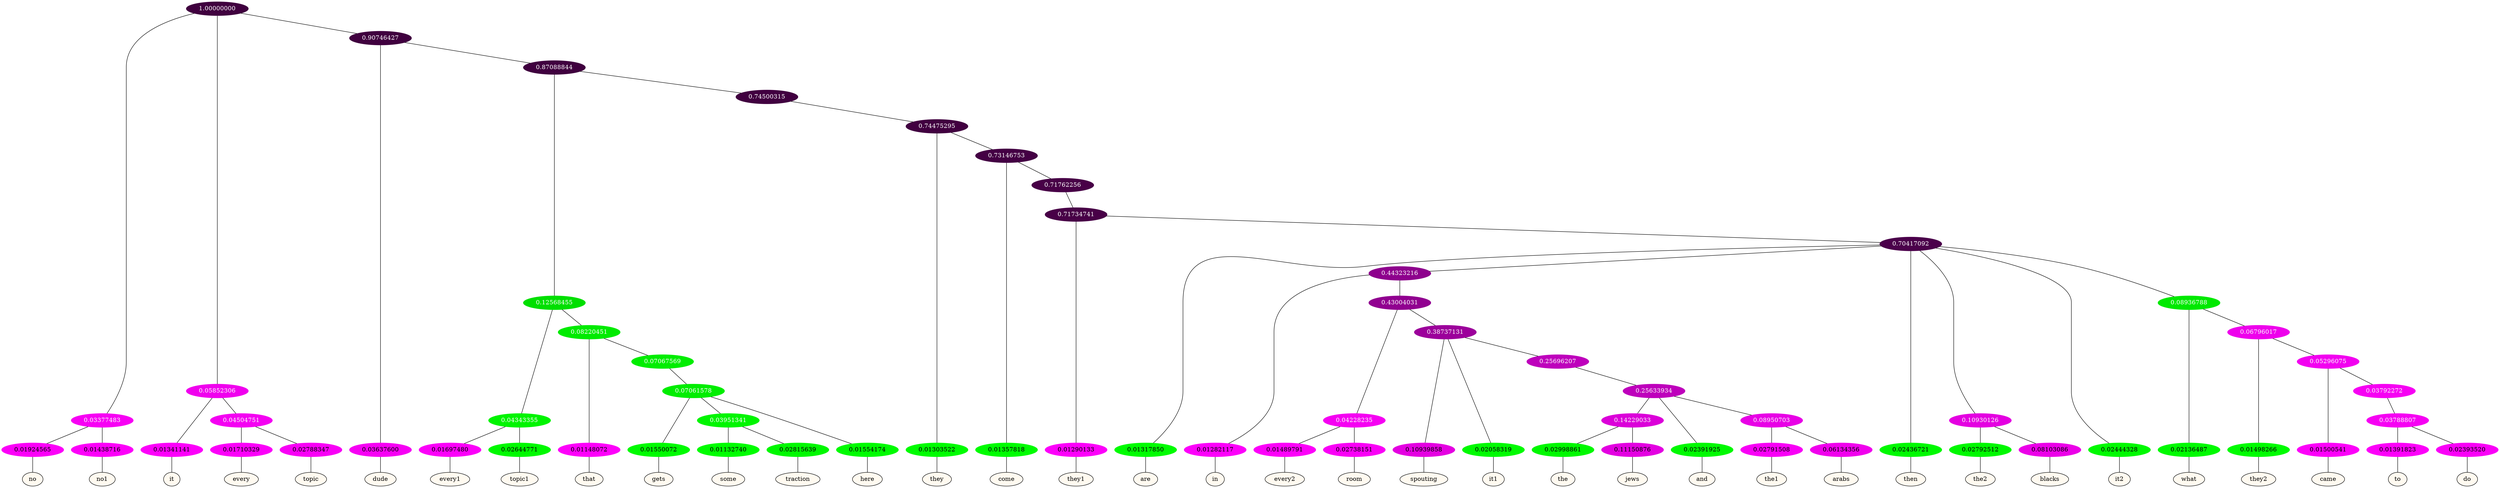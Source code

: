 graph {
	node [format=png height=0.15 nodesep=0.001 ordering=out overlap=prism overlap_scaling=0.01 ranksep=0.001 ratio=0.2 style=filled width=0.15]
	{
		rank=same
		a_w_4 [label=no color=black fillcolor=floralwhite style="filled,solid"]
		a_w_5 [label=no1 color=black fillcolor=floralwhite style="filled,solid"]
		a_w_6 [label=it color=black fillcolor=floralwhite style="filled,solid"]
		a_w_10 [label=every color=black fillcolor=floralwhite style="filled,solid"]
		a_w_11 [label=topic color=black fillcolor=floralwhite style="filled,solid"]
		a_w_8 [label=dude color=black fillcolor=floralwhite style="filled,solid"]
		a_w_17 [label=every1 color=black fillcolor=floralwhite style="filled,solid"]
		a_w_18 [label=topic1 color=black fillcolor=floralwhite style="filled,solid"]
		a_w_19 [label=that color=black fillcolor=floralwhite style="filled,solid"]
		a_w_26 [label=gets color=black fillcolor=floralwhite style="filled,solid"]
		a_w_30 [label=some color=black fillcolor=floralwhite style="filled,solid"]
		a_w_31 [label=traction color=black fillcolor=floralwhite style="filled,solid"]
		a_w_28 [label=here color=black fillcolor=floralwhite style="filled,solid"]
		a_w_21 [label=they color=black fillcolor=floralwhite style="filled,solid"]
		a_w_24 [label=come color=black fillcolor=floralwhite style="filled,solid"]
		a_w_32 [label=they1 color=black fillcolor=floralwhite style="filled,solid"]
		a_w_34 [label=are color=black fillcolor=floralwhite style="filled,solid"]
		a_w_40 [label=in color=black fillcolor=floralwhite style="filled,solid"]
		a_w_50 [label=every2 color=black fillcolor=floralwhite style="filled,solid"]
		a_w_51 [label=room color=black fillcolor=floralwhite style="filled,solid"]
		a_w_52 [label=spouting color=black fillcolor=floralwhite style="filled,solid"]
		a_w_53 [label=it1 color=black fillcolor=floralwhite style="filled,solid"]
		a_w_64 [label=the color=black fillcolor=floralwhite style="filled,solid"]
		a_w_65 [label=jews color=black fillcolor=floralwhite style="filled,solid"]
		a_w_60 [label=and color=black fillcolor=floralwhite style="filled,solid"]
		a_w_66 [label=the1 color=black fillcolor=floralwhite style="filled,solid"]
		a_w_67 [label=arabs color=black fillcolor=floralwhite style="filled,solid"]
		a_w_36 [label=then color=black fillcolor=floralwhite style="filled,solid"]
		a_w_42 [label=the2 color=black fillcolor=floralwhite style="filled,solid"]
		a_w_43 [label=blacks color=black fillcolor=floralwhite style="filled,solid"]
		a_w_38 [label=it2 color=black fillcolor=floralwhite style="filled,solid"]
		a_w_44 [label=what color=black fillcolor=floralwhite style="filled,solid"]
		a_w_48 [label=they2 color=black fillcolor=floralwhite style="filled,solid"]
		a_w_55 [label=came color=black fillcolor=floralwhite style="filled,solid"]
		a_w_62 [label=to color=black fillcolor=floralwhite style="filled,solid"]
		a_w_63 [label=do color=black fillcolor=floralwhite style="filled,solid"]
	}
	a_n_4 -- a_w_4
	a_n_5 -- a_w_5
	a_n_6 -- a_w_6
	a_n_10 -- a_w_10
	a_n_11 -- a_w_11
	a_n_8 -- a_w_8
	a_n_17 -- a_w_17
	a_n_18 -- a_w_18
	a_n_19 -- a_w_19
	a_n_26 -- a_w_26
	a_n_30 -- a_w_30
	a_n_31 -- a_w_31
	a_n_28 -- a_w_28
	a_n_21 -- a_w_21
	a_n_24 -- a_w_24
	a_n_32 -- a_w_32
	a_n_34 -- a_w_34
	a_n_40 -- a_w_40
	a_n_50 -- a_w_50
	a_n_51 -- a_w_51
	a_n_52 -- a_w_52
	a_n_53 -- a_w_53
	a_n_64 -- a_w_64
	a_n_65 -- a_w_65
	a_n_60 -- a_w_60
	a_n_66 -- a_w_66
	a_n_67 -- a_w_67
	a_n_36 -- a_w_36
	a_n_42 -- a_w_42
	a_n_43 -- a_w_43
	a_n_38 -- a_w_38
	a_n_44 -- a_w_44
	a_n_48 -- a_w_48
	a_n_55 -- a_w_55
	a_n_62 -- a_w_62
	a_n_63 -- a_w_63
	{
		rank=same
		a_n_4 [label=0.01924565 color="0.835 1.000 0.981" fontcolor=black]
		a_n_5 [label=0.01438716 color="0.835 1.000 0.986" fontcolor=black]
		a_n_6 [label=0.01341141 color="0.835 1.000 0.987" fontcolor=black]
		a_n_10 [label=0.01710329 color="0.835 1.000 0.983" fontcolor=black]
		a_n_11 [label=0.02788347 color="0.835 1.000 0.972" fontcolor=black]
		a_n_8 [label=0.03637600 color="0.835 1.000 0.964" fontcolor=black]
		a_n_17 [label=0.01697480 color="0.835 1.000 0.983" fontcolor=black]
		a_n_18 [label=0.02644771 color="0.334 1.000 0.974" fontcolor=black]
		a_n_19 [label=0.01148072 color="0.835 1.000 0.989" fontcolor=black]
		a_n_26 [label=0.01550072 color="0.334 1.000 0.984" fontcolor=black]
		a_n_30 [label=0.01132740 color="0.334 1.000 0.989" fontcolor=black]
		a_n_31 [label=0.02815639 color="0.334 1.000 0.972" fontcolor=black]
		a_n_28 [label=0.01554174 color="0.334 1.000 0.984" fontcolor=black]
		a_n_21 [label=0.01303522 color="0.334 1.000 0.987" fontcolor=black]
		a_n_24 [label=0.01357818 color="0.334 1.000 0.986" fontcolor=black]
		a_n_32 [label=0.01290133 color="0.835 1.000 0.987" fontcolor=black]
		a_n_34 [label=0.01317850 color="0.334 1.000 0.987" fontcolor=black]
		a_n_40 [label=0.01282117 color="0.835 1.000 0.987" fontcolor=black]
		a_n_50 [label=0.01489791 color="0.835 1.000 0.985" fontcolor=black]
		a_n_51 [label=0.02738151 color="0.835 1.000 0.973" fontcolor=black]
		a_n_52 [label=0.10939858 color="0.835 1.000 0.891" fontcolor=black]
		a_n_53 [label=0.02058319 color="0.334 1.000 0.979" fontcolor=black]
		a_n_64 [label=0.02998861 color="0.334 1.000 0.970" fontcolor=black]
		a_n_65 [label=0.11150876 color="0.835 1.000 0.888" fontcolor=black]
		a_n_60 [label=0.02391925 color="0.334 1.000 0.976" fontcolor=black]
		a_n_66 [label=0.02791508 color="0.835 1.000 0.972" fontcolor=black]
		a_n_67 [label=0.06134356 color="0.835 1.000 0.939" fontcolor=black]
		a_n_36 [label=0.02436721 color="0.334 1.000 0.976" fontcolor=black]
		a_n_42 [label=0.02792512 color="0.334 1.000 0.972" fontcolor=black]
		a_n_43 [label=0.08103086 color="0.835 1.000 0.919" fontcolor=black]
		a_n_38 [label=0.02444328 color="0.334 1.000 0.976" fontcolor=black]
		a_n_44 [label=0.02136487 color="0.334 1.000 0.979" fontcolor=black]
		a_n_48 [label=0.01498266 color="0.334 1.000 0.985" fontcolor=black]
		a_n_55 [label=0.01500541 color="0.835 1.000 0.985" fontcolor=black]
		a_n_62 [label=0.01391823 color="0.835 1.000 0.986" fontcolor=black]
		a_n_63 [label=0.02393520 color="0.835 1.000 0.976" fontcolor=black]
	}
	a_n_0 [label=1.00000000 color="0.835 1.000 0.250" fontcolor=grey99]
	a_n_1 [label=0.03377483 color="0.835 1.000 0.966" fontcolor=grey99]
	a_n_0 -- a_n_1
	a_n_2 [label=0.05852306 color="0.835 1.000 0.941" fontcolor=grey99]
	a_n_0 -- a_n_2
	a_n_3 [label=0.90746427 color="0.835 1.000 0.250" fontcolor=grey99]
	a_n_0 -- a_n_3
	a_n_1 -- a_n_4
	a_n_1 -- a_n_5
	a_n_2 -- a_n_6
	a_n_7 [label=0.04504751 color="0.835 1.000 0.955" fontcolor=grey99]
	a_n_2 -- a_n_7
	a_n_3 -- a_n_8
	a_n_9 [label=0.87088844 color="0.835 1.000 0.250" fontcolor=grey99]
	a_n_3 -- a_n_9
	a_n_7 -- a_n_10
	a_n_7 -- a_n_11
	a_n_12 [label=0.12568455 color="0.334 1.000 0.874" fontcolor=grey99]
	a_n_9 -- a_n_12
	a_n_13 [label=0.74500315 color="0.835 1.000 0.255" fontcolor=grey99]
	a_n_9 -- a_n_13
	a_n_14 [label=0.04343355 color="0.334 1.000 0.957" fontcolor=grey99]
	a_n_12 -- a_n_14
	a_n_15 [label=0.08220451 color="0.334 1.000 0.918" fontcolor=grey99]
	a_n_12 -- a_n_15
	a_n_16 [label=0.74475295 color="0.835 1.000 0.255" fontcolor=grey99]
	a_n_13 -- a_n_16
	a_n_14 -- a_n_17
	a_n_14 -- a_n_18
	a_n_15 -- a_n_19
	a_n_20 [label=0.07067569 color="0.334 1.000 0.929" fontcolor=grey99]
	a_n_15 -- a_n_20
	a_n_16 -- a_n_21
	a_n_22 [label=0.73146753 color="0.835 1.000 0.269" fontcolor=grey99]
	a_n_16 -- a_n_22
	a_n_23 [label=0.07061578 color="0.334 1.000 0.929" fontcolor=grey99]
	a_n_20 -- a_n_23
	a_n_22 -- a_n_24
	a_n_25 [label=0.71762256 color="0.835 1.000 0.282" fontcolor=grey99]
	a_n_22 -- a_n_25
	a_n_23 -- a_n_26
	a_n_27 [label=0.03951341 color="0.334 1.000 0.960" fontcolor=grey99]
	a_n_23 -- a_n_27
	a_n_23 -- a_n_28
	a_n_29 [label=0.71734741 color="0.835 1.000 0.283" fontcolor=grey99]
	a_n_25 -- a_n_29
	a_n_27 -- a_n_30
	a_n_27 -- a_n_31
	a_n_29 -- a_n_32
	a_n_33 [label=0.70417092 color="0.835 1.000 0.296" fontcolor=grey99]
	a_n_29 -- a_n_33
	a_n_33 -- a_n_34
	a_n_35 [label=0.44323216 color="0.835 1.000 0.557" fontcolor=grey99]
	a_n_33 -- a_n_35
	a_n_33 -- a_n_36
	a_n_37 [label=0.10930126 color="0.835 1.000 0.891" fontcolor=grey99]
	a_n_33 -- a_n_37
	a_n_33 -- a_n_38
	a_n_39 [label=0.08936788 color="0.334 1.000 0.911" fontcolor=grey99]
	a_n_33 -- a_n_39
	a_n_35 -- a_n_40
	a_n_41 [label=0.43004031 color="0.835 1.000 0.570" fontcolor=grey99]
	a_n_35 -- a_n_41
	a_n_37 -- a_n_42
	a_n_37 -- a_n_43
	a_n_39 -- a_n_44
	a_n_45 [label=0.06796017 color="0.835 1.000 0.932" fontcolor=grey99]
	a_n_39 -- a_n_45
	a_n_46 [label=0.04228235 color="0.835 1.000 0.958" fontcolor=grey99]
	a_n_41 -- a_n_46
	a_n_47 [label=0.38737131 color="0.835 1.000 0.613" fontcolor=grey99]
	a_n_41 -- a_n_47
	a_n_45 -- a_n_48
	a_n_49 [label=0.05296075 color="0.835 1.000 0.947" fontcolor=grey99]
	a_n_45 -- a_n_49
	a_n_46 -- a_n_50
	a_n_46 -- a_n_51
	a_n_47 -- a_n_52
	a_n_47 -- a_n_53
	a_n_54 [label=0.25696207 color="0.835 1.000 0.743" fontcolor=grey99]
	a_n_47 -- a_n_54
	a_n_49 -- a_n_55
	a_n_56 [label=0.03792272 color="0.835 1.000 0.962" fontcolor=grey99]
	a_n_49 -- a_n_56
	a_n_57 [label=0.25633934 color="0.835 1.000 0.744" fontcolor=grey99]
	a_n_54 -- a_n_57
	a_n_58 [label=0.03788807 color="0.835 1.000 0.962" fontcolor=grey99]
	a_n_56 -- a_n_58
	a_n_59 [label=0.14229033 color="0.835 1.000 0.858" fontcolor=grey99]
	a_n_57 -- a_n_59
	a_n_57 -- a_n_60
	a_n_61 [label=0.08950703 color="0.835 1.000 0.910" fontcolor=grey99]
	a_n_57 -- a_n_61
	a_n_58 -- a_n_62
	a_n_58 -- a_n_63
	a_n_59 -- a_n_64
	a_n_59 -- a_n_65
	a_n_61 -- a_n_66
	a_n_61 -- a_n_67
}
